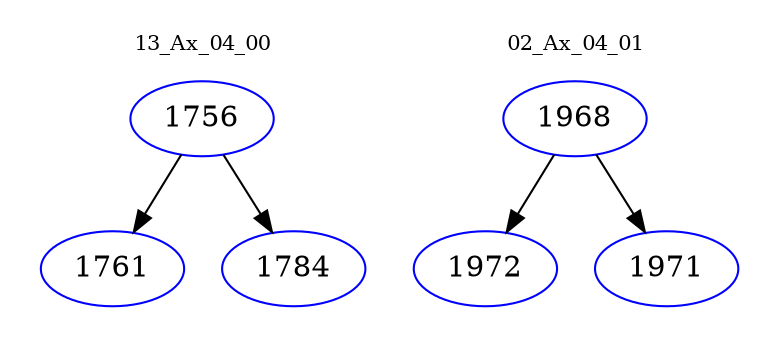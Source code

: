 digraph{
subgraph cluster_0 {
color = white
label = "13_Ax_04_00";
fontsize=10;
T0_1756 [label="1756", color="blue"]
T0_1756 -> T0_1761 [color="black"]
T0_1761 [label="1761", color="blue"]
T0_1756 -> T0_1784 [color="black"]
T0_1784 [label="1784", color="blue"]
}
subgraph cluster_1 {
color = white
label = "02_Ax_04_01";
fontsize=10;
T1_1968 [label="1968", color="blue"]
T1_1968 -> T1_1972 [color="black"]
T1_1972 [label="1972", color="blue"]
T1_1968 -> T1_1971 [color="black"]
T1_1971 [label="1971", color="blue"]
}
}
